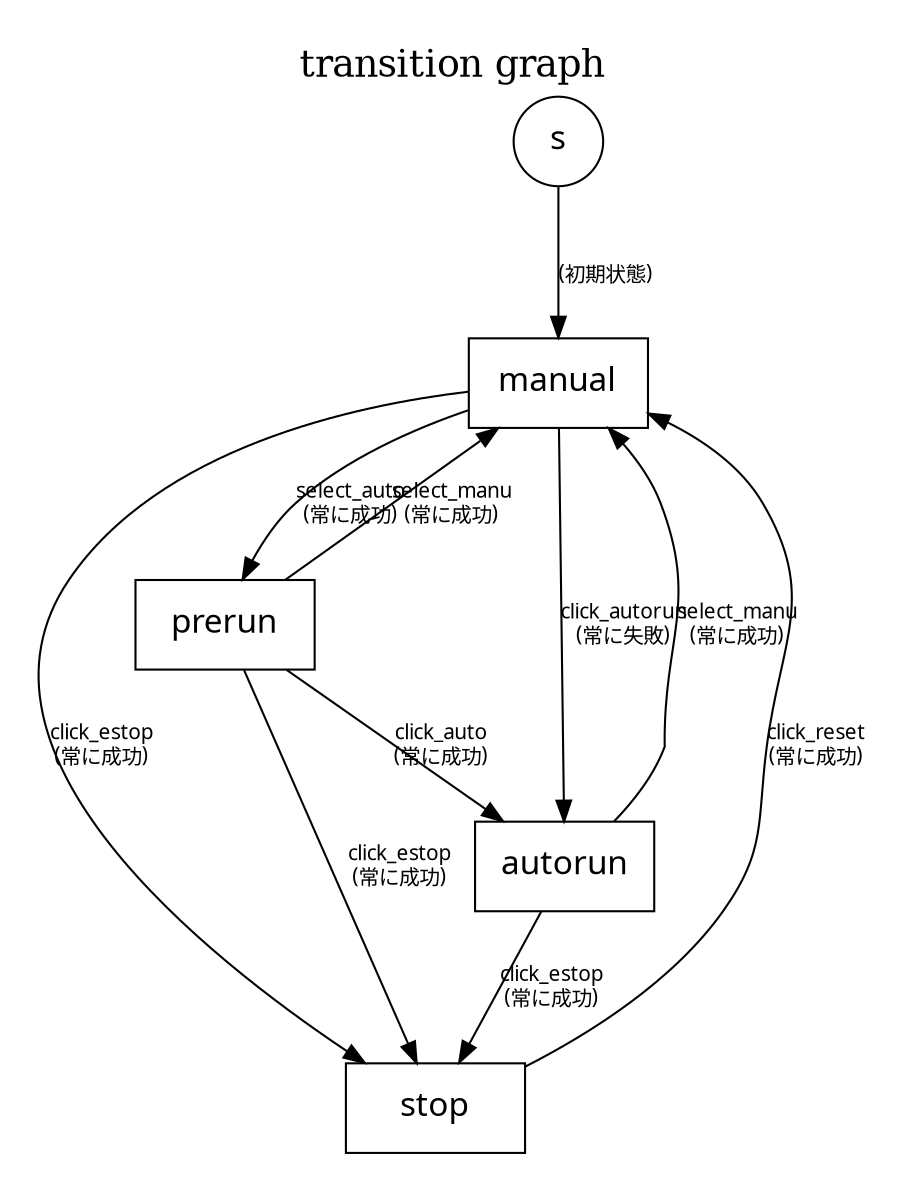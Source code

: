 
digraph transition {
graph [
	charset = "UTF-8"
	, label = "transition graph"
	, labelloc = "t"
	, labeljust = "c"
	, bgcolor = "#ffffff"
	, fontcolor = black
	, fontsize = 18
	, style = "filled"
	, rankdir = TB
	, margin = 0.2
	, splines = spline
	, ranksep = 1.0
	, nodesep = 0.9
];
node [
	colorscheme = "rdylgn11"
	, style = "solid"
	, fontsize = 16
	, fontcolor = black
	, fontname = "Migu 1M"
	, color = black
	, fillcolor = 7
	, fixedsize = true
	, height = 0.6
	, width = 1.2
];
edge [
	style = solid
	, fontsize = 10
	, fontcolor = black
	, fontname = "Migu 1M"
	, color = black
	, labelfloat = true
	, labeldistance = 2.5
	, labelangle = 70
];
s [shape = circle, width = 0.1];
manual [shape = box];
prerun [shape = box];
autorun [shape = box];
stop [shape = box];

s -> manual [label = "
(初期状態)", arrowhead = normal];
manual -> prerun [label = "select_auto
(常に成功)", arrowhead = normal];
manual -> autorun [label = "click_autorun
(常に失敗)", arrowhead = normal];
manual -> stop [label = "click_estop
(常に成功)", arrowhead = normal];
prerun -> manual [label = "select_manu
(常に成功)", arrowhead = normal];
prerun -> autorun [label = "click_auto
(常に成功)", arrowhead = normal];
prerun -> stop [label = "click_estop
(常に成功)", arrowhead = normal];
autorun -> manual [label = "select_manu
(常に成功)", arrowhead = normal];
autorun -> stop [label = "click_estop
(常に成功)", arrowhead = normal];
stop -> manual [label = "click_reset
(常に成功)", arrowhead = normal];

}
